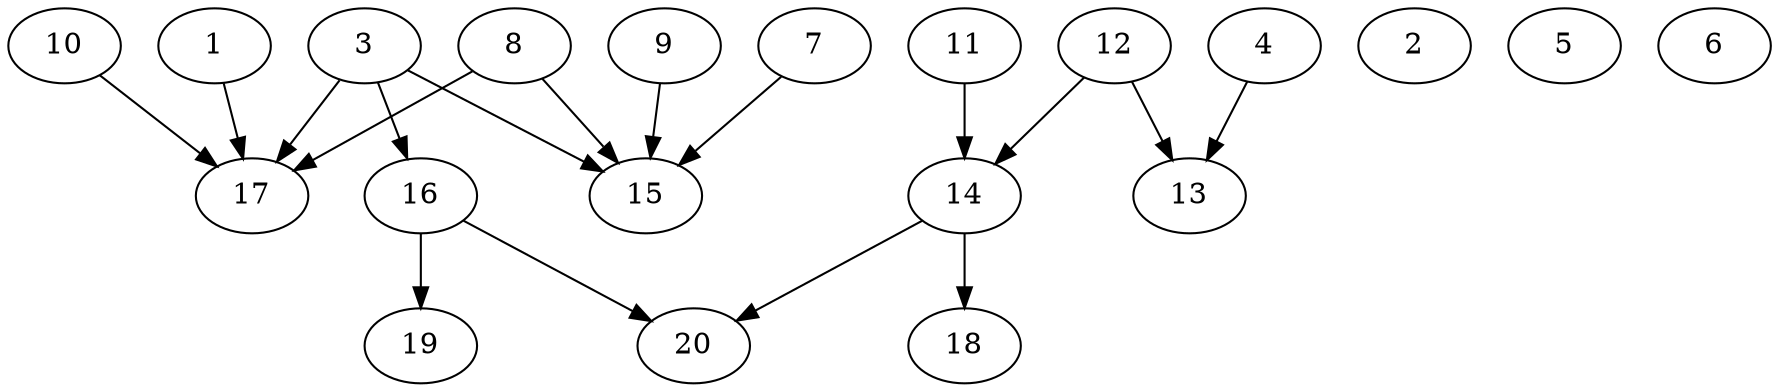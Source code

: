 // DAG automatically generated by daggen at Wed Jul 24 21:20:06 2019
// ./daggen --dot -n 20 --ccr 0.4 --fat 0.8 --regular 0.5 --density 0.8 --mindata 5242880 --maxdata 52428800 
digraph G {
  1 [size="48512000", alpha="0.15", expect_size="19404800"] 
  1 -> 17 [size ="19404800"]
  2 [size="20193280", alpha="0.03", expect_size="8077312"] 
  3 [size="108410880", alpha="0.12", expect_size="43364352"] 
  3 -> 15 [size ="43364352"]
  3 -> 16 [size ="43364352"]
  3 -> 17 [size ="43364352"]
  4 [size="22348800", alpha="0.16", expect_size="8939520"] 
  4 -> 13 [size ="8939520"]
  5 [size="63296000", alpha="0.13", expect_size="25318400"] 
  6 [size="32867840", alpha="0.18", expect_size="13147136"] 
  7 [size="58280960", alpha="0.02", expect_size="23312384"] 
  7 -> 15 [size ="23312384"]
  8 [size="109306880", alpha="0.06", expect_size="43722752"] 
  8 -> 15 [size ="43722752"]
  8 -> 17 [size ="43722752"]
  9 [size="88870400", alpha="0.14", expect_size="35548160"] 
  9 -> 15 [size ="35548160"]
  10 [size="36705280", alpha="0.15", expect_size="14682112"] 
  10 -> 17 [size ="14682112"]
  11 [size="94748160", alpha="0.11", expect_size="37899264"] 
  11 -> 14 [size ="37899264"]
  12 [size="66321920", alpha="0.20", expect_size="26528768"] 
  12 -> 13 [size ="26528768"]
  12 -> 14 [size ="26528768"]
  13 [size="82019840", alpha="0.00", expect_size="32807936"] 
  14 [size="36482560", alpha="0.12", expect_size="14593024"] 
  14 -> 18 [size ="14593024"]
  14 -> 20 [size ="14593024"]
  15 [size="130959360", alpha="0.13", expect_size="52383744"] 
  16 [size="86970880", alpha="0.04", expect_size="34788352"] 
  16 -> 19 [size ="34788352"]
  16 -> 20 [size ="34788352"]
  17 [size="76300800", alpha="0.02", expect_size="30520320"] 
  18 [size="91036160", alpha="0.20", expect_size="36414464"] 
  19 [size="127111680", alpha="0.16", expect_size="50844672"] 
  20 [size="89384960", alpha="0.08", expect_size="35753984"] 
}
